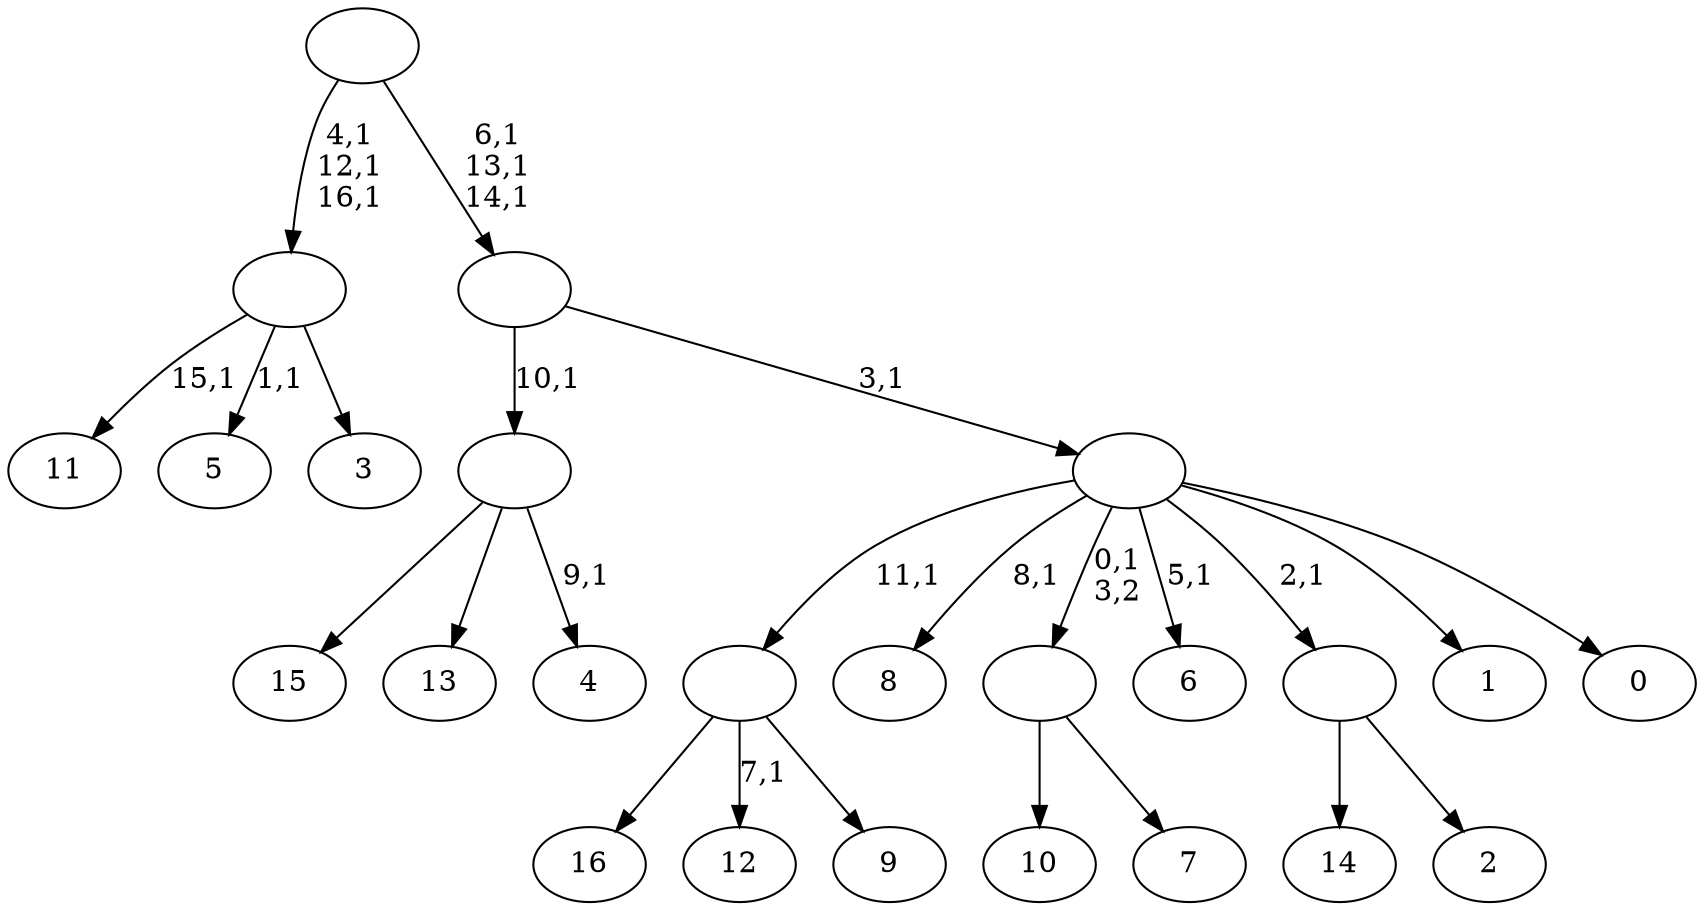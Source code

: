 digraph T {
	34 [label="16"]
	33 [label="15"]
	32 [label="14"]
	31 [label="13"]
	30 [label="12"]
	28 [label="11"]
	26 [label="10"]
	25 [label="9"]
	24 [label=""]
	23 [label="8"]
	21 [label="7"]
	20 [label=""]
	19 [label="6"]
	17 [label="5"]
	15 [label="4"]
	13 [label=""]
	12 [label="3"]
	11 [label=""]
	8 [label="2"]
	7 [label=""]
	6 [label="1"]
	5 [label="0"]
	4 [label=""]
	3 [label=""]
	0 [label=""]
	24 -> 30 [label="7,1"]
	24 -> 34 [label=""]
	24 -> 25 [label=""]
	20 -> 26 [label=""]
	20 -> 21 [label=""]
	13 -> 15 [label="9,1"]
	13 -> 33 [label=""]
	13 -> 31 [label=""]
	11 -> 17 [label="1,1"]
	11 -> 28 [label="15,1"]
	11 -> 12 [label=""]
	7 -> 32 [label=""]
	7 -> 8 [label=""]
	4 -> 19 [label="5,1"]
	4 -> 23 [label="8,1"]
	4 -> 24 [label="11,1"]
	4 -> 20 [label="0,1\n3,2"]
	4 -> 7 [label="2,1"]
	4 -> 6 [label=""]
	4 -> 5 [label=""]
	3 -> 13 [label="10,1"]
	3 -> 4 [label="3,1"]
	0 -> 3 [label="6,1\n13,1\n14,1"]
	0 -> 11 [label="4,1\n12,1\n16,1"]
}
